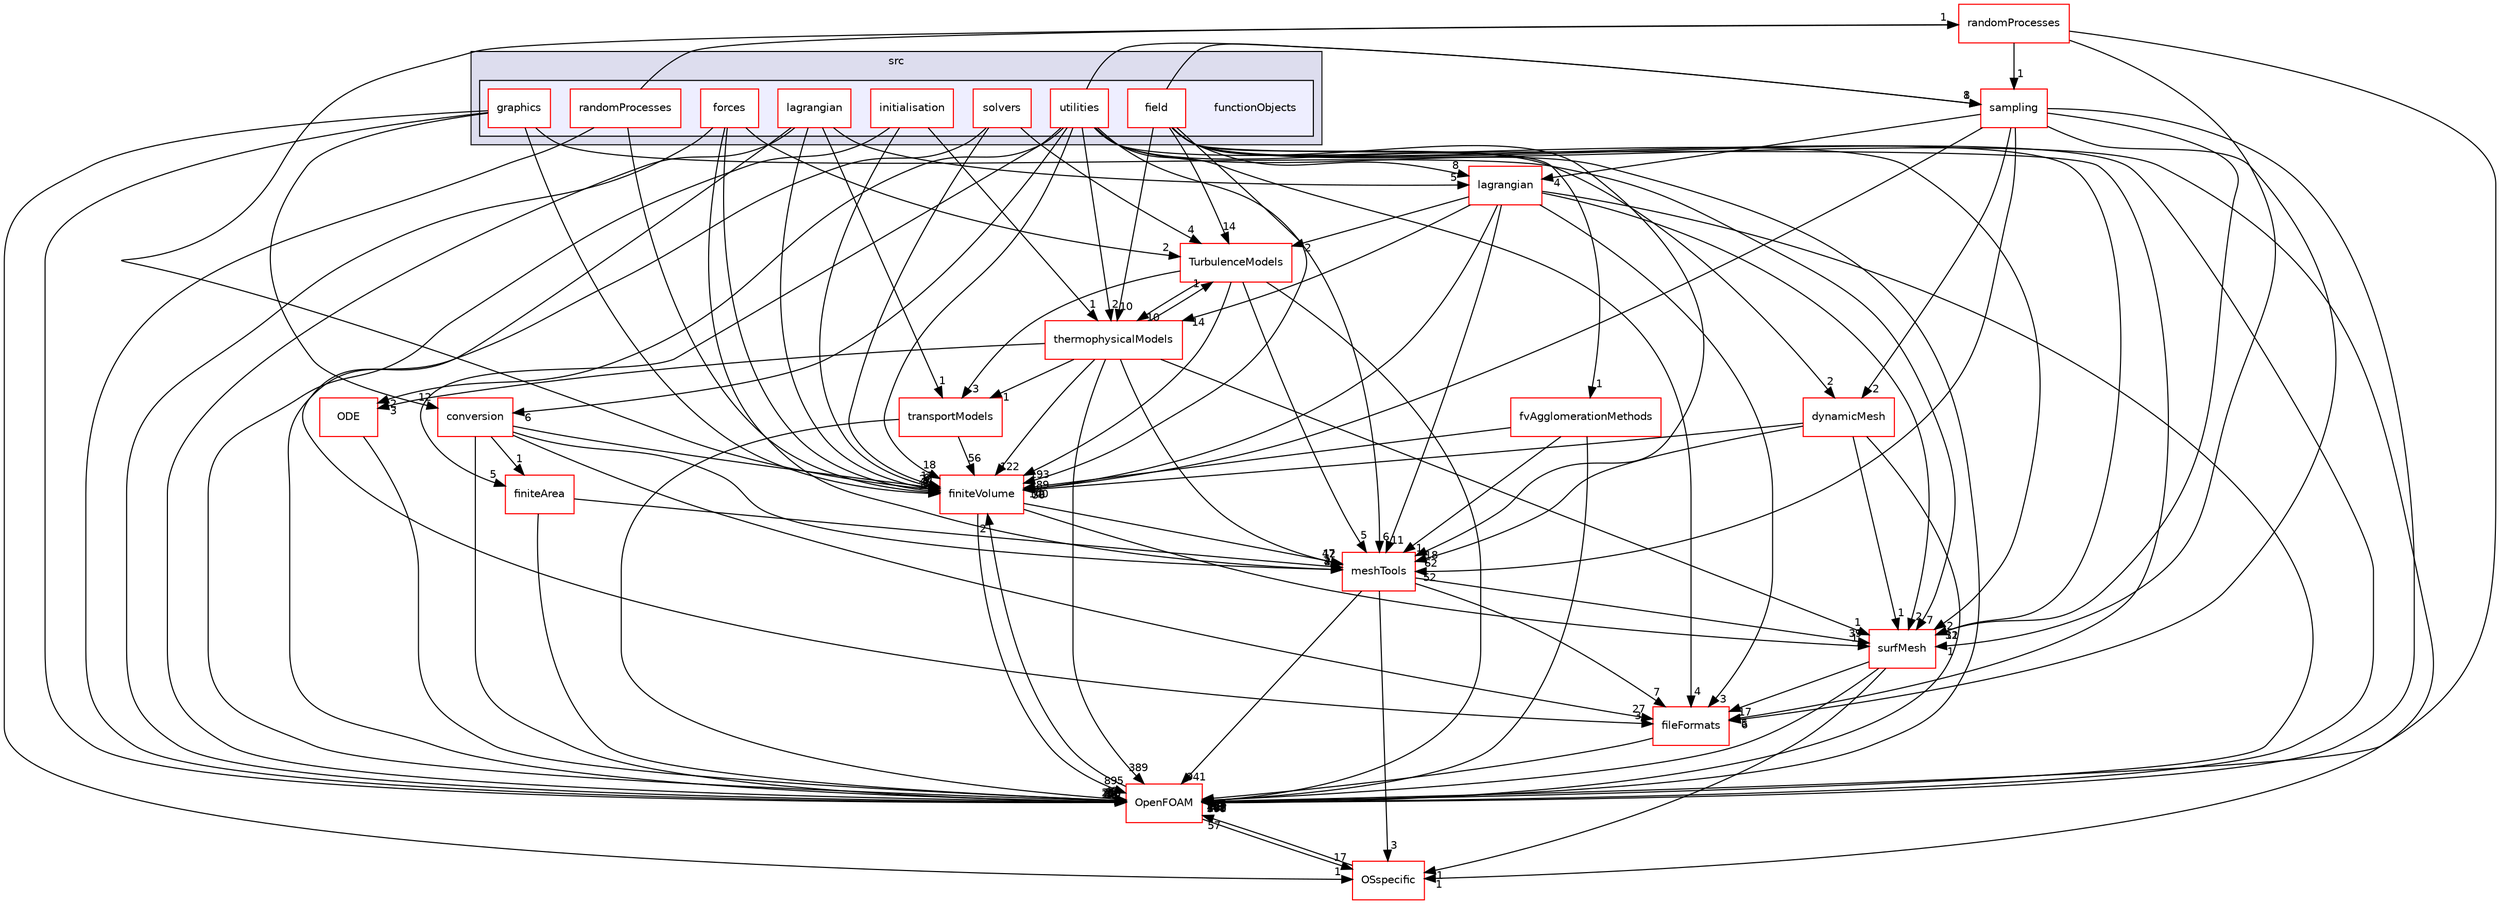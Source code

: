 digraph "src/functionObjects" {
  bgcolor=transparent;
  compound=true
  node [ fontsize="10", fontname="Helvetica"];
  edge [ labelfontsize="10", labelfontname="Helvetica"];
  subgraph clusterdir_68267d1309a1af8e8297ef4c3efbcdba {
    graph [ bgcolor="#ddddee", pencolor="black", label="src" fontname="Helvetica", fontsize="10", URL="dir_68267d1309a1af8e8297ef4c3efbcdba.html"]
  subgraph clusterdir_de23f6d4f0962ea995903f5110543226 {
    graph [ bgcolor="#eeeeff", pencolor="black", label="" URL="dir_de23f6d4f0962ea995903f5110543226.html"];
    dir_de23f6d4f0962ea995903f5110543226 [shape=plaintext label="functionObjects"];
    dir_bae024cac12ddc6733a616261920a91f [shape=box label="field" color="red" fillcolor="white" style="filled" URL="dir_bae024cac12ddc6733a616261920a91f.html"];
    dir_ba1ab3b9ed2422fc501bccc3fa5b3296 [shape=box label="forces" color="red" fillcolor="white" style="filled" URL="dir_ba1ab3b9ed2422fc501bccc3fa5b3296.html"];
    dir_23ddcf786c7e798d4acfd2c5442d9019 [shape=box label="graphics" color="red" fillcolor="white" style="filled" URL="dir_23ddcf786c7e798d4acfd2c5442d9019.html"];
    dir_db459d157a8bdfd50d2f6f73fa31a3a2 [shape=box label="initialisation" color="red" fillcolor="white" style="filled" URL="dir_db459d157a8bdfd50d2f6f73fa31a3a2.html"];
    dir_d9814129caaca576fbd52a4e4170397d [shape=box label="lagrangian" color="red" fillcolor="white" style="filled" URL="dir_d9814129caaca576fbd52a4e4170397d.html"];
    dir_5565e328b84a9b745fee094845bb587b [shape=box label="randomProcesses" color="red" fillcolor="white" style="filled" URL="dir_5565e328b84a9b745fee094845bb587b.html"];
    dir_7cdb7b0bca19376e9913494d97360d84 [shape=box label="solvers" color="red" fillcolor="white" style="filled" URL="dir_7cdb7b0bca19376e9913494d97360d84.html"];
    dir_f7452075bcc4ab0cc3fc3ac03be416ce [shape=box label="utilities" color="red" fillcolor="white" style="filled" URL="dir_f7452075bcc4ab0cc3fc3ac03be416ce.html"];
  }
  }
  dir_9bd15774b555cf7259a6fa18f99fe99b [shape=box label="finiteVolume" color="red" URL="dir_9bd15774b555cf7259a6fa18f99fe99b.html"];
  dir_24a3817a3c61c11f04a0a72057522f4f [shape=box label="sampling" color="red" URL="dir_24a3817a3c61c11f04a0a72057522f4f.html"];
  dir_22e3beccf9f956a3c7bfcabae9a0dde0 [shape=box label="conversion" color="red" URL="dir_22e3beccf9f956a3c7bfcabae9a0dde0.html"];
  dir_0a88fe22feb23ce5f078a04a1df67721 [shape=box label="surfMesh" color="red" URL="dir_0a88fe22feb23ce5f078a04a1df67721.html"];
  dir_ae30ad0bef50cf391b24c614251bb9fd [shape=box label="meshTools" color="red" URL="dir_ae30ad0bef50cf391b24c614251bb9fd.html"];
  dir_63742796c427c97a292c80f7db71da36 [shape=box label="dynamicMesh" color="red" URL="dir_63742796c427c97a292c80f7db71da36.html"];
  dir_b05602f37bb521a7142c0a3e200b5f35 [shape=box label="fileFormats" color="red" URL="dir_b05602f37bb521a7142c0a3e200b5f35.html"];
  dir_1eda626aeac0f0ad2848c36acaa5d501 [shape=box label="TurbulenceModels" color="red" URL="dir_1eda626aeac0f0ad2848c36acaa5d501.html"];
  dir_41168bd370834a1b1cba6e5748145d93 [shape=box label="fvAgglomerationMethods" color="red" URL="dir_41168bd370834a1b1cba6e5748145d93.html"];
  dir_2778d089ec5c4f66810b11f753867003 [shape=box label="thermophysicalModels" color="red" URL="dir_2778d089ec5c4f66810b11f753867003.html"];
  dir_6992af9b03f6fc22ea45caf98ff89caa [shape=box label="randomProcesses" color="red" URL="dir_6992af9b03f6fc22ea45caf98ff89caa.html"];
  dir_c5473ff19b20e6ec4dfe5c310b3778a8 [shape=box label="OpenFOAM" color="red" URL="dir_c5473ff19b20e6ec4dfe5c310b3778a8.html"];
  dir_9415e59289a6feeb24164dafa70a594f [shape=box label="transportModels" color="red" URL="dir_9415e59289a6feeb24164dafa70a594f.html"];
  dir_e47b7a1cb0d621da2e060462b00c1c76 [shape=box label="ODE" color="red" URL="dir_e47b7a1cb0d621da2e060462b00c1c76.html"];
  dir_b69a9eadfe761c231b266ce918b218a5 [shape=box label="finiteArea" color="red" URL="dir_b69a9eadfe761c231b266ce918b218a5.html"];
  dir_f8c25efc4b6f6a8502a42d5af7554d23 [shape=box label="lagrangian" color="red" URL="dir_f8c25efc4b6f6a8502a42d5af7554d23.html"];
  dir_1e7df7a7407fc4618be5c18f76eb7b99 [shape=box label="OSspecific" color="red" URL="dir_1e7df7a7407fc4618be5c18f76eb7b99.html"];
  dir_9bd15774b555cf7259a6fa18f99fe99b->dir_0a88fe22feb23ce5f078a04a1df67721 [headlabel="1", labeldistance=1.5 headhref="dir_000814_003623.html"];
  dir_9bd15774b555cf7259a6fa18f99fe99b->dir_ae30ad0bef50cf391b24c614251bb9fd [headlabel="47", labeldistance=1.5 headhref="dir_000814_001949.html"];
  dir_9bd15774b555cf7259a6fa18f99fe99b->dir_c5473ff19b20e6ec4dfe5c310b3778a8 [headlabel="895", labeldistance=1.5 headhref="dir_000814_002151.html"];
  dir_24a3817a3c61c11f04a0a72057522f4f->dir_9bd15774b555cf7259a6fa18f99fe99b [headlabel="100", labeldistance=1.5 headhref="dir_003550_000814.html"];
  dir_24a3817a3c61c11f04a0a72057522f4f->dir_0a88fe22feb23ce5f078a04a1df67721 [headlabel="32", labeldistance=1.5 headhref="dir_003550_003623.html"];
  dir_24a3817a3c61c11f04a0a72057522f4f->dir_ae30ad0bef50cf391b24c614251bb9fd [headlabel="52", labeldistance=1.5 headhref="dir_003550_001949.html"];
  dir_24a3817a3c61c11f04a0a72057522f4f->dir_63742796c427c97a292c80f7db71da36 [headlabel="2", labeldistance=1.5 headhref="dir_003550_000588.html"];
  dir_24a3817a3c61c11f04a0a72057522f4f->dir_b05602f37bb521a7142c0a3e200b5f35 [headlabel="6", labeldistance=1.5 headhref="dir_003550_000682.html"];
  dir_24a3817a3c61c11f04a0a72057522f4f->dir_c5473ff19b20e6ec4dfe5c310b3778a8 [headlabel="261", labeldistance=1.5 headhref="dir_003550_002151.html"];
  dir_24a3817a3c61c11f04a0a72057522f4f->dir_f8c25efc4b6f6a8502a42d5af7554d23 [headlabel="4", labeldistance=1.5 headhref="dir_003550_001500.html"];
  dir_22e3beccf9f956a3c7bfcabae9a0dde0->dir_9bd15774b555cf7259a6fa18f99fe99b [headlabel="20", labeldistance=1.5 headhref="dir_000546_000814.html"];
  dir_22e3beccf9f956a3c7bfcabae9a0dde0->dir_ae30ad0bef50cf391b24c614251bb9fd [headlabel="4", labeldistance=1.5 headhref="dir_000546_001949.html"];
  dir_22e3beccf9f956a3c7bfcabae9a0dde0->dir_b05602f37bb521a7142c0a3e200b5f35 [headlabel="27", labeldistance=1.5 headhref="dir_000546_000682.html"];
  dir_22e3beccf9f956a3c7bfcabae9a0dde0->dir_c5473ff19b20e6ec4dfe5c310b3778a8 [headlabel="135", labeldistance=1.5 headhref="dir_000546_002151.html"];
  dir_22e3beccf9f956a3c7bfcabae9a0dde0->dir_b69a9eadfe761c231b266ce918b218a5 [headlabel="1", labeldistance=1.5 headhref="dir_000546_000713.html"];
  dir_7cdb7b0bca19376e9913494d97360d84->dir_9bd15774b555cf7259a6fa18f99fe99b [headlabel="17", labeldistance=1.5 headhref="dir_001360_000814.html"];
  dir_7cdb7b0bca19376e9913494d97360d84->dir_1eda626aeac0f0ad2848c36acaa5d501 [headlabel="4", labeldistance=1.5 headhref="dir_001360_002933.html"];
  dir_7cdb7b0bca19376e9913494d97360d84->dir_c5473ff19b20e6ec4dfe5c310b3778a8 [headlabel="2", labeldistance=1.5 headhref="dir_001360_002151.html"];
  dir_0a88fe22feb23ce5f078a04a1df67721->dir_b05602f37bb521a7142c0a3e200b5f35 [headlabel="17", labeldistance=1.5 headhref="dir_003623_000682.html"];
  dir_0a88fe22feb23ce5f078a04a1df67721->dir_c5473ff19b20e6ec4dfe5c310b3778a8 [headlabel="267", labeldistance=1.5 headhref="dir_003623_002151.html"];
  dir_0a88fe22feb23ce5f078a04a1df67721->dir_1e7df7a7407fc4618be5c18f76eb7b99 [headlabel="1", labeldistance=1.5 headhref="dir_003623_002944.html"];
  dir_ae30ad0bef50cf391b24c614251bb9fd->dir_0a88fe22feb23ce5f078a04a1df67721 [headlabel="39", labeldistance=1.5 headhref="dir_001949_003623.html"];
  dir_ae30ad0bef50cf391b24c614251bb9fd->dir_b05602f37bb521a7142c0a3e200b5f35 [headlabel="7", labeldistance=1.5 headhref="dir_001949_000682.html"];
  dir_ae30ad0bef50cf391b24c614251bb9fd->dir_c5473ff19b20e6ec4dfe5c310b3778a8 [headlabel="941", labeldistance=1.5 headhref="dir_001949_002151.html"];
  dir_ae30ad0bef50cf391b24c614251bb9fd->dir_1e7df7a7407fc4618be5c18f76eb7b99 [headlabel="3", labeldistance=1.5 headhref="dir_001949_002944.html"];
  dir_d9814129caaca576fbd52a4e4170397d->dir_9bd15774b555cf7259a6fa18f99fe99b [headlabel="9", labeldistance=1.5 headhref="dir_001350_000814.html"];
  dir_d9814129caaca576fbd52a4e4170397d->dir_b05602f37bb521a7142c0a3e200b5f35 [headlabel="3", labeldistance=1.5 headhref="dir_001350_000682.html"];
  dir_d9814129caaca576fbd52a4e4170397d->dir_c5473ff19b20e6ec4dfe5c310b3778a8 [headlabel="38", labeldistance=1.5 headhref="dir_001350_002151.html"];
  dir_d9814129caaca576fbd52a4e4170397d->dir_9415e59289a6feeb24164dafa70a594f [headlabel="1", labeldistance=1.5 headhref="dir_001350_000855.html"];
  dir_d9814129caaca576fbd52a4e4170397d->dir_f8c25efc4b6f6a8502a42d5af7554d23 [headlabel="5", labeldistance=1.5 headhref="dir_001350_001500.html"];
  dir_63742796c427c97a292c80f7db71da36->dir_9bd15774b555cf7259a6fa18f99fe99b [headlabel="30", labeldistance=1.5 headhref="dir_000588_000814.html"];
  dir_63742796c427c97a292c80f7db71da36->dir_0a88fe22feb23ce5f078a04a1df67721 [headlabel="1", labeldistance=1.5 headhref="dir_000588_003623.html"];
  dir_63742796c427c97a292c80f7db71da36->dir_ae30ad0bef50cf391b24c614251bb9fd [headlabel="62", labeldistance=1.5 headhref="dir_000588_001949.html"];
  dir_63742796c427c97a292c80f7db71da36->dir_c5473ff19b20e6ec4dfe5c310b3778a8 [headlabel="599", labeldistance=1.5 headhref="dir_000588_002151.html"];
  dir_b05602f37bb521a7142c0a3e200b5f35->dir_c5473ff19b20e6ec4dfe5c310b3778a8 [headlabel="218", labeldistance=1.5 headhref="dir_000682_002151.html"];
  dir_1eda626aeac0f0ad2848c36acaa5d501->dir_9bd15774b555cf7259a6fa18f99fe99b [headlabel="193", labeldistance=1.5 headhref="dir_002933_000814.html"];
  dir_1eda626aeac0f0ad2848c36acaa5d501->dir_ae30ad0bef50cf391b24c614251bb9fd [headlabel="5", labeldistance=1.5 headhref="dir_002933_001949.html"];
  dir_1eda626aeac0f0ad2848c36acaa5d501->dir_2778d089ec5c4f66810b11f753867003 [headlabel="10", labeldistance=1.5 headhref="dir_002933_001225.html"];
  dir_1eda626aeac0f0ad2848c36acaa5d501->dir_c5473ff19b20e6ec4dfe5c310b3778a8 [headlabel="83", labeldistance=1.5 headhref="dir_002933_002151.html"];
  dir_1eda626aeac0f0ad2848c36acaa5d501->dir_9415e59289a6feeb24164dafa70a594f [headlabel="3", labeldistance=1.5 headhref="dir_002933_000855.html"];
  dir_bae024cac12ddc6733a616261920a91f->dir_9bd15774b555cf7259a6fa18f99fe99b [headlabel="189", labeldistance=1.5 headhref="dir_000880_000814.html"];
  dir_bae024cac12ddc6733a616261920a91f->dir_24a3817a3c61c11f04a0a72057522f4f [headlabel="8", labeldistance=1.5 headhref="dir_000880_003550.html"];
  dir_bae024cac12ddc6733a616261920a91f->dir_0a88fe22feb23ce5f078a04a1df67721 [headlabel="11", labeldistance=1.5 headhref="dir_000880_003623.html"];
  dir_bae024cac12ddc6733a616261920a91f->dir_ae30ad0bef50cf391b24c614251bb9fd [headlabel="18", labeldistance=1.5 headhref="dir_000880_001949.html"];
  dir_bae024cac12ddc6733a616261920a91f->dir_b05602f37bb521a7142c0a3e200b5f35 [headlabel="5", labeldistance=1.5 headhref="dir_000880_000682.html"];
  dir_bae024cac12ddc6733a616261920a91f->dir_1eda626aeac0f0ad2848c36acaa5d501 [headlabel="14", labeldistance=1.5 headhref="dir_000880_002933.html"];
  dir_bae024cac12ddc6733a616261920a91f->dir_41168bd370834a1b1cba6e5748145d93 [headlabel="1", labeldistance=1.5 headhref="dir_000880_001390.html"];
  dir_bae024cac12ddc6733a616261920a91f->dir_2778d089ec5c4f66810b11f753867003 [headlabel="10", labeldistance=1.5 headhref="dir_000880_001225.html"];
  dir_bae024cac12ddc6733a616261920a91f->dir_c5473ff19b20e6ec4dfe5c310b3778a8 [headlabel="245", labeldistance=1.5 headhref="dir_000880_002151.html"];
  dir_bae024cac12ddc6733a616261920a91f->dir_f8c25efc4b6f6a8502a42d5af7554d23 [headlabel="8", labeldistance=1.5 headhref="dir_000880_001500.html"];
  dir_bae024cac12ddc6733a616261920a91f->dir_1e7df7a7407fc4618be5c18f76eb7b99 [headlabel="1", labeldistance=1.5 headhref="dir_000880_002944.html"];
  dir_ba1ab3b9ed2422fc501bccc3fa5b3296->dir_9bd15774b555cf7259a6fa18f99fe99b [headlabel="6", labeldistance=1.5 headhref="dir_001340_000814.html"];
  dir_ba1ab3b9ed2422fc501bccc3fa5b3296->dir_ae30ad0bef50cf391b24c614251bb9fd [headlabel="2", labeldistance=1.5 headhref="dir_001340_001949.html"];
  dir_ba1ab3b9ed2422fc501bccc3fa5b3296->dir_1eda626aeac0f0ad2848c36acaa5d501 [headlabel="2", labeldistance=1.5 headhref="dir_001340_002933.html"];
  dir_ba1ab3b9ed2422fc501bccc3fa5b3296->dir_c5473ff19b20e6ec4dfe5c310b3778a8 [headlabel="12", labeldistance=1.5 headhref="dir_001340_002151.html"];
  dir_41168bd370834a1b1cba6e5748145d93->dir_9bd15774b555cf7259a6fa18f99fe99b [headlabel="3", labeldistance=1.5 headhref="dir_001390_000814.html"];
  dir_41168bd370834a1b1cba6e5748145d93->dir_ae30ad0bef50cf391b24c614251bb9fd [headlabel="1", labeldistance=1.5 headhref="dir_001390_001949.html"];
  dir_41168bd370834a1b1cba6e5748145d93->dir_c5473ff19b20e6ec4dfe5c310b3778a8 [headlabel="10", labeldistance=1.5 headhref="dir_001390_002151.html"];
  dir_2778d089ec5c4f66810b11f753867003->dir_9bd15774b555cf7259a6fa18f99fe99b [headlabel="122", labeldistance=1.5 headhref="dir_001225_000814.html"];
  dir_2778d089ec5c4f66810b11f753867003->dir_0a88fe22feb23ce5f078a04a1df67721 [headlabel="1", labeldistance=1.5 headhref="dir_001225_003623.html"];
  dir_2778d089ec5c4f66810b11f753867003->dir_ae30ad0bef50cf391b24c614251bb9fd [headlabel="12", labeldistance=1.5 headhref="dir_001225_001949.html"];
  dir_2778d089ec5c4f66810b11f753867003->dir_1eda626aeac0f0ad2848c36acaa5d501 [headlabel="1", labeldistance=1.5 headhref="dir_001225_002933.html"];
  dir_2778d089ec5c4f66810b11f753867003->dir_c5473ff19b20e6ec4dfe5c310b3778a8 [headlabel="389", labeldistance=1.5 headhref="dir_001225_002151.html"];
  dir_2778d089ec5c4f66810b11f753867003->dir_9415e59289a6feeb24164dafa70a594f [headlabel="1", labeldistance=1.5 headhref="dir_001225_000855.html"];
  dir_2778d089ec5c4f66810b11f753867003->dir_e47b7a1cb0d621da2e060462b00c1c76 [headlabel="3", labeldistance=1.5 headhref="dir_001225_001605.html"];
  dir_6992af9b03f6fc22ea45caf98ff89caa->dir_9bd15774b555cf7259a6fa18f99fe99b [headlabel="4", labeldistance=1.5 headhref="dir_001541_000814.html"];
  dir_6992af9b03f6fc22ea45caf98ff89caa->dir_24a3817a3c61c11f04a0a72057522f4f [headlabel="1", labeldistance=1.5 headhref="dir_001541_003550.html"];
  dir_6992af9b03f6fc22ea45caf98ff89caa->dir_0a88fe22feb23ce5f078a04a1df67721 [headlabel="1", labeldistance=1.5 headhref="dir_001541_003623.html"];
  dir_6992af9b03f6fc22ea45caf98ff89caa->dir_c5473ff19b20e6ec4dfe5c310b3778a8 [headlabel="48", labeldistance=1.5 headhref="dir_001541_002151.html"];
  dir_5565e328b84a9b745fee094845bb587b->dir_9bd15774b555cf7259a6fa18f99fe99b [headlabel="3", labeldistance=1.5 headhref="dir_001358_000814.html"];
  dir_5565e328b84a9b745fee094845bb587b->dir_6992af9b03f6fc22ea45caf98ff89caa [headlabel="1", labeldistance=1.5 headhref="dir_001358_001541.html"];
  dir_5565e328b84a9b745fee094845bb587b->dir_c5473ff19b20e6ec4dfe5c310b3778a8 [headlabel="7", labeldistance=1.5 headhref="dir_001358_002151.html"];
  dir_c5473ff19b20e6ec4dfe5c310b3778a8->dir_9bd15774b555cf7259a6fa18f99fe99b [headlabel="2", labeldistance=1.5 headhref="dir_002151_000814.html"];
  dir_c5473ff19b20e6ec4dfe5c310b3778a8->dir_1e7df7a7407fc4618be5c18f76eb7b99 [headlabel="17", labeldistance=1.5 headhref="dir_002151_002944.html"];
  dir_f7452075bcc4ab0cc3fc3ac03be416ce->dir_9bd15774b555cf7259a6fa18f99fe99b [headlabel="18", labeldistance=1.5 headhref="dir_001364_000814.html"];
  dir_f7452075bcc4ab0cc3fc3ac03be416ce->dir_24a3817a3c61c11f04a0a72057522f4f [headlabel="1", labeldistance=1.5 headhref="dir_001364_003550.html"];
  dir_f7452075bcc4ab0cc3fc3ac03be416ce->dir_22e3beccf9f956a3c7bfcabae9a0dde0 [headlabel="6", labeldistance=1.5 headhref="dir_001364_000546.html"];
  dir_f7452075bcc4ab0cc3fc3ac03be416ce->dir_0a88fe22feb23ce5f078a04a1df67721 [headlabel="2", labeldistance=1.5 headhref="dir_001364_003623.html"];
  dir_f7452075bcc4ab0cc3fc3ac03be416ce->dir_ae30ad0bef50cf391b24c614251bb9fd [headlabel="6", labeldistance=1.5 headhref="dir_001364_001949.html"];
  dir_f7452075bcc4ab0cc3fc3ac03be416ce->dir_63742796c427c97a292c80f7db71da36 [headlabel="2", labeldistance=1.5 headhref="dir_001364_000588.html"];
  dir_f7452075bcc4ab0cc3fc3ac03be416ce->dir_b05602f37bb521a7142c0a3e200b5f35 [headlabel="4", labeldistance=1.5 headhref="dir_001364_000682.html"];
  dir_f7452075bcc4ab0cc3fc3ac03be416ce->dir_2778d089ec5c4f66810b11f753867003 [headlabel="2", labeldistance=1.5 headhref="dir_001364_001225.html"];
  dir_f7452075bcc4ab0cc3fc3ac03be416ce->dir_c5473ff19b20e6ec4dfe5c310b3778a8 [headlabel="109", labeldistance=1.5 headhref="dir_001364_002151.html"];
  dir_f7452075bcc4ab0cc3fc3ac03be416ce->dir_e47b7a1cb0d621da2e060462b00c1c76 [headlabel="2", labeldistance=1.5 headhref="dir_001364_001605.html"];
  dir_f7452075bcc4ab0cc3fc3ac03be416ce->dir_b69a9eadfe761c231b266ce918b218a5 [headlabel="5", labeldistance=1.5 headhref="dir_001364_000713.html"];
  dir_9415e59289a6feeb24164dafa70a594f->dir_9bd15774b555cf7259a6fa18f99fe99b [headlabel="56", labeldistance=1.5 headhref="dir_000855_000814.html"];
  dir_9415e59289a6feeb24164dafa70a594f->dir_c5473ff19b20e6ec4dfe5c310b3778a8 [headlabel="42", labeldistance=1.5 headhref="dir_000855_002151.html"];
  dir_e47b7a1cb0d621da2e060462b00c1c76->dir_c5473ff19b20e6ec4dfe5c310b3778a8 [headlabel="20", labeldistance=1.5 headhref="dir_001605_002151.html"];
  dir_db459d157a8bdfd50d2f6f73fa31a3a2->dir_9bd15774b555cf7259a6fa18f99fe99b [headlabel="6", labeldistance=1.5 headhref="dir_001348_000814.html"];
  dir_db459d157a8bdfd50d2f6f73fa31a3a2->dir_2778d089ec5c4f66810b11f753867003 [headlabel="1", labeldistance=1.5 headhref="dir_001348_001225.html"];
  dir_db459d157a8bdfd50d2f6f73fa31a3a2->dir_c5473ff19b20e6ec4dfe5c310b3778a8 [headlabel="3", labeldistance=1.5 headhref="dir_001348_002151.html"];
  dir_b69a9eadfe761c231b266ce918b218a5->dir_ae30ad0bef50cf391b24c614251bb9fd [headlabel="1", labeldistance=1.5 headhref="dir_000713_001949.html"];
  dir_b69a9eadfe761c231b266ce918b218a5->dir_c5473ff19b20e6ec4dfe5c310b3778a8 [headlabel="253", labeldistance=1.5 headhref="dir_000713_002151.html"];
  dir_23ddcf786c7e798d4acfd2c5442d9019->dir_9bd15774b555cf7259a6fa18f99fe99b [headlabel="13", labeldistance=1.5 headhref="dir_001344_000814.html"];
  dir_23ddcf786c7e798d4acfd2c5442d9019->dir_22e3beccf9f956a3c7bfcabae9a0dde0 [headlabel="12", labeldistance=1.5 headhref="dir_001344_000546.html"];
  dir_23ddcf786c7e798d4acfd2c5442d9019->dir_0a88fe22feb23ce5f078a04a1df67721 [headlabel="7", labeldistance=1.5 headhref="dir_001344_003623.html"];
  dir_23ddcf786c7e798d4acfd2c5442d9019->dir_c5473ff19b20e6ec4dfe5c310b3778a8 [headlabel="59", labeldistance=1.5 headhref="dir_001344_002151.html"];
  dir_23ddcf786c7e798d4acfd2c5442d9019->dir_1e7df7a7407fc4618be5c18f76eb7b99 [headlabel="1", labeldistance=1.5 headhref="dir_001344_002944.html"];
  dir_f8c25efc4b6f6a8502a42d5af7554d23->dir_9bd15774b555cf7259a6fa18f99fe99b [headlabel="72", labeldistance=1.5 headhref="dir_001500_000814.html"];
  dir_f8c25efc4b6f6a8502a42d5af7554d23->dir_0a88fe22feb23ce5f078a04a1df67721 [headlabel="2", labeldistance=1.5 headhref="dir_001500_003623.html"];
  dir_f8c25efc4b6f6a8502a42d5af7554d23->dir_ae30ad0bef50cf391b24c614251bb9fd [headlabel="11", labeldistance=1.5 headhref="dir_001500_001949.html"];
  dir_f8c25efc4b6f6a8502a42d5af7554d23->dir_b05602f37bb521a7142c0a3e200b5f35 [headlabel="3", labeldistance=1.5 headhref="dir_001500_000682.html"];
  dir_f8c25efc4b6f6a8502a42d5af7554d23->dir_1eda626aeac0f0ad2848c36acaa5d501 [headlabel="2", labeldistance=1.5 headhref="dir_001500_002933.html"];
  dir_f8c25efc4b6f6a8502a42d5af7554d23->dir_2778d089ec5c4f66810b11f753867003 [headlabel="14", labeldistance=1.5 headhref="dir_001500_001225.html"];
  dir_f8c25efc4b6f6a8502a42d5af7554d23->dir_c5473ff19b20e6ec4dfe5c310b3778a8 [headlabel="496", labeldistance=1.5 headhref="dir_001500_002151.html"];
  dir_1e7df7a7407fc4618be5c18f76eb7b99->dir_c5473ff19b20e6ec4dfe5c310b3778a8 [headlabel="57", labeldistance=1.5 headhref="dir_002944_002151.html"];
}
